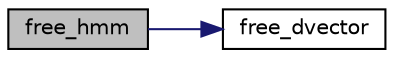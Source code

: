 digraph "free_hmm"
{
 // LATEX_PDF_SIZE
  edge [fontname="Helvetica",fontsize="10",labelfontname="Helvetica",labelfontsize="10"];
  node [fontname="Helvetica",fontsize="10",shape=record];
  rankdir="LR";
  Node1 [label="free_hmm",height=0.2,width=0.4,color="black", fillcolor="grey75", style="filled", fontcolor="black",tooltip=" "];
  Node1 -> Node2 [color="midnightblue",fontsize="10",style="solid",fontname="Helvetica"];
  Node2 [label="free_dvector",height=0.2,width=0.4,color="black", fillcolor="white", style="filled",URL="$util__lib_8c.html#ac2288cb3514168160c68cec8f09a99be",tooltip=" "];
}
